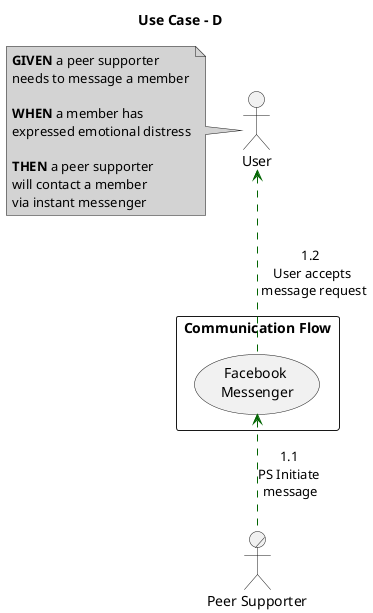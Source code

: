 'Diagram UI : https://www.planttext.com/
'Coding Documentation : https://plantuml.com/use-case-diagram#d50d8f9219a41435
@startuml

title Use Case - D

' PARTICIPANTS
actor :User: as user
actor/ :Peer Supporter: as ps

'GIVEN + WHEN + THEN
 note left of user #LightGrey
   <b>GIVEN</b> a peer supporter
   needs to message a member

   <b>WHEN</b> a member has
   expressed emotional distress

   <b>THEN</b> a peer supporter
   will contact a member
   via instant messenger
 end note

'WORKFLOW
rectangle "Communication Flow" as commflow {
  usecase "Facebook \nMessenger" as fm
}

'AVAILABLE
fm <-- ps #DarkGreen;line.dashed : 1.1 \nPS Initiate \nmessage

'INITIAL CONTACT
user <-- fm #DarkGreen;line.dashed : 1.2 \nUser accepts\n message request

@enduml
